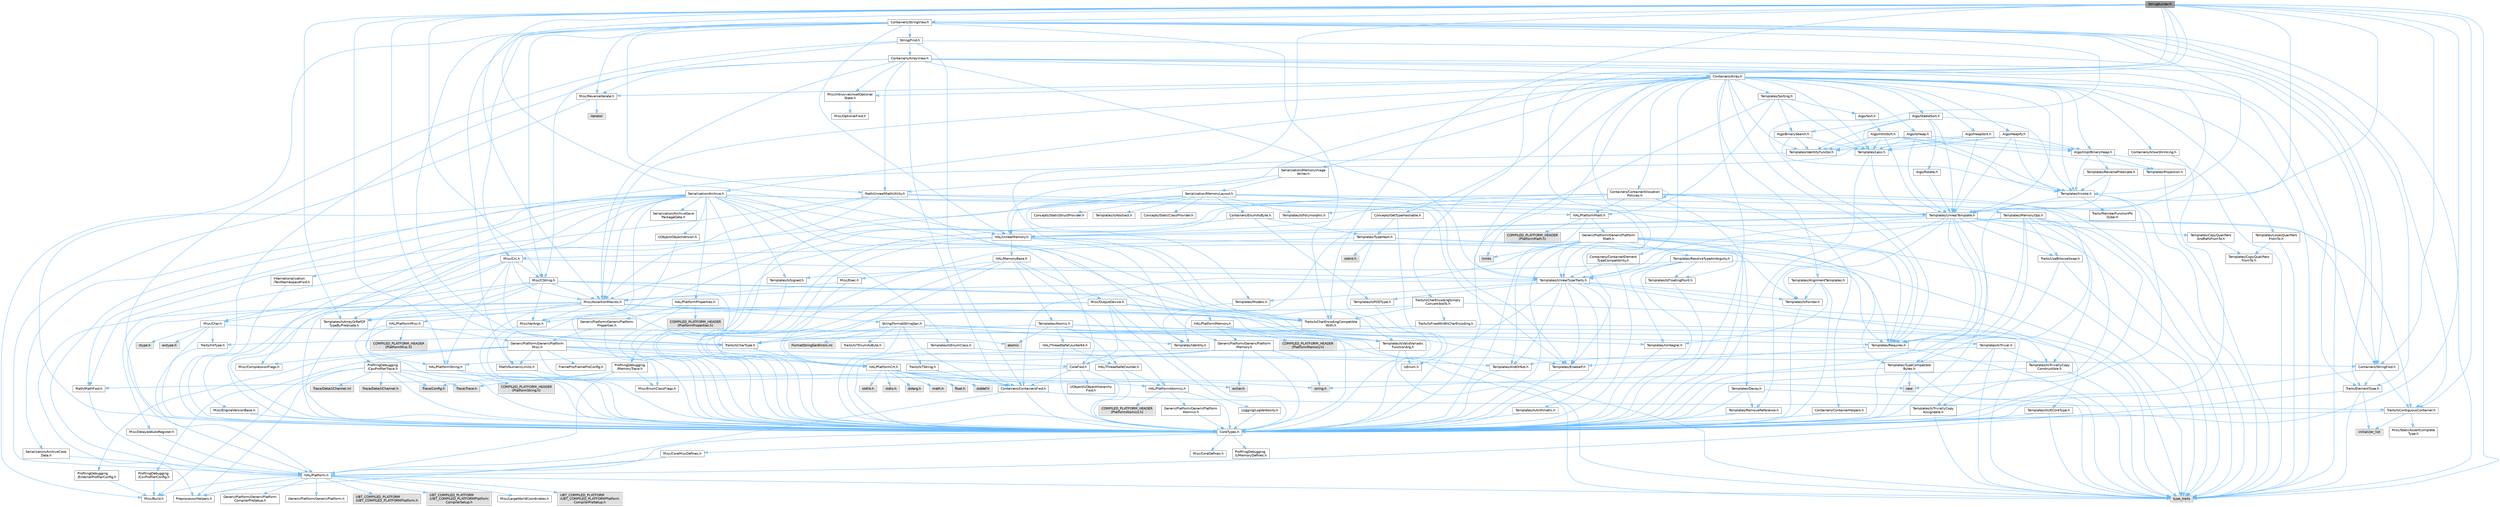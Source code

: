 digraph "StringBuilder.h"
{
 // INTERACTIVE_SVG=YES
 // LATEX_PDF_SIZE
  bgcolor="transparent";
  edge [fontname=Helvetica,fontsize=10,labelfontname=Helvetica,labelfontsize=10];
  node [fontname=Helvetica,fontsize=10,shape=box,height=0.2,width=0.4];
  Node1 [id="Node000001",label="StringBuilder.h",height=0.2,width=0.4,color="gray40", fillcolor="grey60", style="filled", fontcolor="black",tooltip=" "];
  Node1 -> Node2 [id="edge1_Node000001_Node000002",color="steelblue1",style="solid",tooltip=" "];
  Node2 [id="Node000002",label="Containers/StringFwd.h",height=0.2,width=0.4,color="grey40", fillcolor="white", style="filled",URL="$df/d37/StringFwd_8h.html",tooltip=" "];
  Node2 -> Node3 [id="edge2_Node000002_Node000003",color="steelblue1",style="solid",tooltip=" "];
  Node3 [id="Node000003",label="CoreTypes.h",height=0.2,width=0.4,color="grey40", fillcolor="white", style="filled",URL="$dc/dec/CoreTypes_8h.html",tooltip=" "];
  Node3 -> Node4 [id="edge3_Node000003_Node000004",color="steelblue1",style="solid",tooltip=" "];
  Node4 [id="Node000004",label="HAL/Platform.h",height=0.2,width=0.4,color="grey40", fillcolor="white", style="filled",URL="$d9/dd0/Platform_8h.html",tooltip=" "];
  Node4 -> Node5 [id="edge4_Node000004_Node000005",color="steelblue1",style="solid",tooltip=" "];
  Node5 [id="Node000005",label="Misc/Build.h",height=0.2,width=0.4,color="grey40", fillcolor="white", style="filled",URL="$d3/dbb/Build_8h.html",tooltip=" "];
  Node4 -> Node6 [id="edge5_Node000004_Node000006",color="steelblue1",style="solid",tooltip=" "];
  Node6 [id="Node000006",label="Misc/LargeWorldCoordinates.h",height=0.2,width=0.4,color="grey40", fillcolor="white", style="filled",URL="$d2/dcb/LargeWorldCoordinates_8h.html",tooltip=" "];
  Node4 -> Node7 [id="edge6_Node000004_Node000007",color="steelblue1",style="solid",tooltip=" "];
  Node7 [id="Node000007",label="type_traits",height=0.2,width=0.4,color="grey60", fillcolor="#E0E0E0", style="filled",tooltip=" "];
  Node4 -> Node8 [id="edge7_Node000004_Node000008",color="steelblue1",style="solid",tooltip=" "];
  Node8 [id="Node000008",label="PreprocessorHelpers.h",height=0.2,width=0.4,color="grey40", fillcolor="white", style="filled",URL="$db/ddb/PreprocessorHelpers_8h.html",tooltip=" "];
  Node4 -> Node9 [id="edge8_Node000004_Node000009",color="steelblue1",style="solid",tooltip=" "];
  Node9 [id="Node000009",label="UBT_COMPILED_PLATFORM\l/UBT_COMPILED_PLATFORMPlatform\lCompilerPreSetup.h",height=0.2,width=0.4,color="grey60", fillcolor="#E0E0E0", style="filled",tooltip=" "];
  Node4 -> Node10 [id="edge9_Node000004_Node000010",color="steelblue1",style="solid",tooltip=" "];
  Node10 [id="Node000010",label="GenericPlatform/GenericPlatform\lCompilerPreSetup.h",height=0.2,width=0.4,color="grey40", fillcolor="white", style="filled",URL="$d9/dc8/GenericPlatformCompilerPreSetup_8h.html",tooltip=" "];
  Node4 -> Node11 [id="edge10_Node000004_Node000011",color="steelblue1",style="solid",tooltip=" "];
  Node11 [id="Node000011",label="GenericPlatform/GenericPlatform.h",height=0.2,width=0.4,color="grey40", fillcolor="white", style="filled",URL="$d6/d84/GenericPlatform_8h.html",tooltip=" "];
  Node4 -> Node12 [id="edge11_Node000004_Node000012",color="steelblue1",style="solid",tooltip=" "];
  Node12 [id="Node000012",label="UBT_COMPILED_PLATFORM\l/UBT_COMPILED_PLATFORMPlatform.h",height=0.2,width=0.4,color="grey60", fillcolor="#E0E0E0", style="filled",tooltip=" "];
  Node4 -> Node13 [id="edge12_Node000004_Node000013",color="steelblue1",style="solid",tooltip=" "];
  Node13 [id="Node000013",label="UBT_COMPILED_PLATFORM\l/UBT_COMPILED_PLATFORMPlatform\lCompilerSetup.h",height=0.2,width=0.4,color="grey60", fillcolor="#E0E0E0", style="filled",tooltip=" "];
  Node3 -> Node14 [id="edge13_Node000003_Node000014",color="steelblue1",style="solid",tooltip=" "];
  Node14 [id="Node000014",label="ProfilingDebugging\l/UMemoryDefines.h",height=0.2,width=0.4,color="grey40", fillcolor="white", style="filled",URL="$d2/da2/UMemoryDefines_8h.html",tooltip=" "];
  Node3 -> Node15 [id="edge14_Node000003_Node000015",color="steelblue1",style="solid",tooltip=" "];
  Node15 [id="Node000015",label="Misc/CoreMiscDefines.h",height=0.2,width=0.4,color="grey40", fillcolor="white", style="filled",URL="$da/d38/CoreMiscDefines_8h.html",tooltip=" "];
  Node15 -> Node4 [id="edge15_Node000015_Node000004",color="steelblue1",style="solid",tooltip=" "];
  Node15 -> Node8 [id="edge16_Node000015_Node000008",color="steelblue1",style="solid",tooltip=" "];
  Node3 -> Node16 [id="edge17_Node000003_Node000016",color="steelblue1",style="solid",tooltip=" "];
  Node16 [id="Node000016",label="Misc/CoreDefines.h",height=0.2,width=0.4,color="grey40", fillcolor="white", style="filled",URL="$d3/dd2/CoreDefines_8h.html",tooltip=" "];
  Node2 -> Node17 [id="edge18_Node000002_Node000017",color="steelblue1",style="solid",tooltip=" "];
  Node17 [id="Node000017",label="Traits/ElementType.h",height=0.2,width=0.4,color="grey40", fillcolor="white", style="filled",URL="$d5/d4f/ElementType_8h.html",tooltip=" "];
  Node17 -> Node4 [id="edge19_Node000017_Node000004",color="steelblue1",style="solid",tooltip=" "];
  Node17 -> Node18 [id="edge20_Node000017_Node000018",color="steelblue1",style="solid",tooltip=" "];
  Node18 [id="Node000018",label="initializer_list",height=0.2,width=0.4,color="grey60", fillcolor="#E0E0E0", style="filled",tooltip=" "];
  Node17 -> Node7 [id="edge21_Node000017_Node000007",color="steelblue1",style="solid",tooltip=" "];
  Node2 -> Node19 [id="edge22_Node000002_Node000019",color="steelblue1",style="solid",tooltip=" "];
  Node19 [id="Node000019",label="Traits/IsContiguousContainer.h",height=0.2,width=0.4,color="grey40", fillcolor="white", style="filled",URL="$d5/d3c/IsContiguousContainer_8h.html",tooltip=" "];
  Node19 -> Node3 [id="edge23_Node000019_Node000003",color="steelblue1",style="solid",tooltip=" "];
  Node19 -> Node20 [id="edge24_Node000019_Node000020",color="steelblue1",style="solid",tooltip=" "];
  Node20 [id="Node000020",label="Misc/StaticAssertComplete\lType.h",height=0.2,width=0.4,color="grey40", fillcolor="white", style="filled",URL="$d5/d4e/StaticAssertCompleteType_8h.html",tooltip=" "];
  Node19 -> Node18 [id="edge25_Node000019_Node000018",color="steelblue1",style="solid",tooltip=" "];
  Node1 -> Node21 [id="edge26_Node000001_Node000021",color="steelblue1",style="solid",tooltip=" "];
  Node21 [id="Node000021",label="Containers/StringView.h",height=0.2,width=0.4,color="grey40", fillcolor="white", style="filled",URL="$dd/dea/StringView_8h.html",tooltip=" "];
  Node21 -> Node3 [id="edge27_Node000021_Node000003",color="steelblue1",style="solid",tooltip=" "];
  Node21 -> Node2 [id="edge28_Node000021_Node000002",color="steelblue1",style="solid",tooltip=" "];
  Node21 -> Node22 [id="edge29_Node000021_Node000022",color="steelblue1",style="solid",tooltip=" "];
  Node22 [id="Node000022",label="HAL/UnrealMemory.h",height=0.2,width=0.4,color="grey40", fillcolor="white", style="filled",URL="$d9/d96/UnrealMemory_8h.html",tooltip=" "];
  Node22 -> Node3 [id="edge30_Node000022_Node000003",color="steelblue1",style="solid",tooltip=" "];
  Node22 -> Node23 [id="edge31_Node000022_Node000023",color="steelblue1",style="solid",tooltip=" "];
  Node23 [id="Node000023",label="GenericPlatform/GenericPlatform\lMemory.h",height=0.2,width=0.4,color="grey40", fillcolor="white", style="filled",URL="$dd/d22/GenericPlatformMemory_8h.html",tooltip=" "];
  Node23 -> Node24 [id="edge32_Node000023_Node000024",color="steelblue1",style="solid",tooltip=" "];
  Node24 [id="Node000024",label="CoreFwd.h",height=0.2,width=0.4,color="grey40", fillcolor="white", style="filled",URL="$d1/d1e/CoreFwd_8h.html",tooltip=" "];
  Node24 -> Node3 [id="edge33_Node000024_Node000003",color="steelblue1",style="solid",tooltip=" "];
  Node24 -> Node25 [id="edge34_Node000024_Node000025",color="steelblue1",style="solid",tooltip=" "];
  Node25 [id="Node000025",label="Containers/ContainersFwd.h",height=0.2,width=0.4,color="grey40", fillcolor="white", style="filled",URL="$d4/d0a/ContainersFwd_8h.html",tooltip=" "];
  Node25 -> Node4 [id="edge35_Node000025_Node000004",color="steelblue1",style="solid",tooltip=" "];
  Node25 -> Node3 [id="edge36_Node000025_Node000003",color="steelblue1",style="solid",tooltip=" "];
  Node25 -> Node19 [id="edge37_Node000025_Node000019",color="steelblue1",style="solid",tooltip=" "];
  Node24 -> Node26 [id="edge38_Node000024_Node000026",color="steelblue1",style="solid",tooltip=" "];
  Node26 [id="Node000026",label="Math/MathFwd.h",height=0.2,width=0.4,color="grey40", fillcolor="white", style="filled",URL="$d2/d10/MathFwd_8h.html",tooltip=" "];
  Node26 -> Node4 [id="edge39_Node000026_Node000004",color="steelblue1",style="solid",tooltip=" "];
  Node24 -> Node27 [id="edge40_Node000024_Node000027",color="steelblue1",style="solid",tooltip=" "];
  Node27 [id="Node000027",label="UObject/UObjectHierarchy\lFwd.h",height=0.2,width=0.4,color="grey40", fillcolor="white", style="filled",URL="$d3/d13/UObjectHierarchyFwd_8h.html",tooltip=" "];
  Node23 -> Node3 [id="edge41_Node000023_Node000003",color="steelblue1",style="solid",tooltip=" "];
  Node23 -> Node28 [id="edge42_Node000023_Node000028",color="steelblue1",style="solid",tooltip=" "];
  Node28 [id="Node000028",label="HAL/PlatformString.h",height=0.2,width=0.4,color="grey40", fillcolor="white", style="filled",URL="$db/db5/PlatformString_8h.html",tooltip=" "];
  Node28 -> Node3 [id="edge43_Node000028_Node000003",color="steelblue1",style="solid",tooltip=" "];
  Node28 -> Node29 [id="edge44_Node000028_Node000029",color="steelblue1",style="solid",tooltip=" "];
  Node29 [id="Node000029",label="COMPILED_PLATFORM_HEADER\l(PlatformString.h)",height=0.2,width=0.4,color="grey60", fillcolor="#E0E0E0", style="filled",tooltip=" "];
  Node23 -> Node30 [id="edge45_Node000023_Node000030",color="steelblue1",style="solid",tooltip=" "];
  Node30 [id="Node000030",label="string.h",height=0.2,width=0.4,color="grey60", fillcolor="#E0E0E0", style="filled",tooltip=" "];
  Node23 -> Node31 [id="edge46_Node000023_Node000031",color="steelblue1",style="solid",tooltip=" "];
  Node31 [id="Node000031",label="wchar.h",height=0.2,width=0.4,color="grey60", fillcolor="#E0E0E0", style="filled",tooltip=" "];
  Node22 -> Node32 [id="edge47_Node000022_Node000032",color="steelblue1",style="solid",tooltip=" "];
  Node32 [id="Node000032",label="HAL/MemoryBase.h",height=0.2,width=0.4,color="grey40", fillcolor="white", style="filled",URL="$d6/d9f/MemoryBase_8h.html",tooltip=" "];
  Node32 -> Node3 [id="edge48_Node000032_Node000003",color="steelblue1",style="solid",tooltip=" "];
  Node32 -> Node33 [id="edge49_Node000032_Node000033",color="steelblue1",style="solid",tooltip=" "];
  Node33 [id="Node000033",label="HAL/PlatformAtomics.h",height=0.2,width=0.4,color="grey40", fillcolor="white", style="filled",URL="$d3/d36/PlatformAtomics_8h.html",tooltip=" "];
  Node33 -> Node3 [id="edge50_Node000033_Node000003",color="steelblue1",style="solid",tooltip=" "];
  Node33 -> Node34 [id="edge51_Node000033_Node000034",color="steelblue1",style="solid",tooltip=" "];
  Node34 [id="Node000034",label="GenericPlatform/GenericPlatform\lAtomics.h",height=0.2,width=0.4,color="grey40", fillcolor="white", style="filled",URL="$da/d72/GenericPlatformAtomics_8h.html",tooltip=" "];
  Node34 -> Node3 [id="edge52_Node000034_Node000003",color="steelblue1",style="solid",tooltip=" "];
  Node33 -> Node35 [id="edge53_Node000033_Node000035",color="steelblue1",style="solid",tooltip=" "];
  Node35 [id="Node000035",label="COMPILED_PLATFORM_HEADER\l(PlatformAtomics.h)",height=0.2,width=0.4,color="grey60", fillcolor="#E0E0E0", style="filled",tooltip=" "];
  Node32 -> Node36 [id="edge54_Node000032_Node000036",color="steelblue1",style="solid",tooltip=" "];
  Node36 [id="Node000036",label="HAL/PlatformCrt.h",height=0.2,width=0.4,color="grey40", fillcolor="white", style="filled",URL="$d8/d75/PlatformCrt_8h.html",tooltip=" "];
  Node36 -> Node37 [id="edge55_Node000036_Node000037",color="steelblue1",style="solid",tooltip=" "];
  Node37 [id="Node000037",label="new",height=0.2,width=0.4,color="grey60", fillcolor="#E0E0E0", style="filled",tooltip=" "];
  Node36 -> Node31 [id="edge56_Node000036_Node000031",color="steelblue1",style="solid",tooltip=" "];
  Node36 -> Node38 [id="edge57_Node000036_Node000038",color="steelblue1",style="solid",tooltip=" "];
  Node38 [id="Node000038",label="stddef.h",height=0.2,width=0.4,color="grey60", fillcolor="#E0E0E0", style="filled",tooltip=" "];
  Node36 -> Node39 [id="edge58_Node000036_Node000039",color="steelblue1",style="solid",tooltip=" "];
  Node39 [id="Node000039",label="stdlib.h",height=0.2,width=0.4,color="grey60", fillcolor="#E0E0E0", style="filled",tooltip=" "];
  Node36 -> Node40 [id="edge59_Node000036_Node000040",color="steelblue1",style="solid",tooltip=" "];
  Node40 [id="Node000040",label="stdio.h",height=0.2,width=0.4,color="grey60", fillcolor="#E0E0E0", style="filled",tooltip=" "];
  Node36 -> Node41 [id="edge60_Node000036_Node000041",color="steelblue1",style="solid",tooltip=" "];
  Node41 [id="Node000041",label="stdarg.h",height=0.2,width=0.4,color="grey60", fillcolor="#E0E0E0", style="filled",tooltip=" "];
  Node36 -> Node42 [id="edge61_Node000036_Node000042",color="steelblue1",style="solid",tooltip=" "];
  Node42 [id="Node000042",label="math.h",height=0.2,width=0.4,color="grey60", fillcolor="#E0E0E0", style="filled",tooltip=" "];
  Node36 -> Node43 [id="edge62_Node000036_Node000043",color="steelblue1",style="solid",tooltip=" "];
  Node43 [id="Node000043",label="float.h",height=0.2,width=0.4,color="grey60", fillcolor="#E0E0E0", style="filled",tooltip=" "];
  Node36 -> Node30 [id="edge63_Node000036_Node000030",color="steelblue1",style="solid",tooltip=" "];
  Node32 -> Node44 [id="edge64_Node000032_Node000044",color="steelblue1",style="solid",tooltip=" "];
  Node44 [id="Node000044",label="Misc/Exec.h",height=0.2,width=0.4,color="grey40", fillcolor="white", style="filled",URL="$de/ddb/Exec_8h.html",tooltip=" "];
  Node44 -> Node3 [id="edge65_Node000044_Node000003",color="steelblue1",style="solid",tooltip=" "];
  Node44 -> Node45 [id="edge66_Node000044_Node000045",color="steelblue1",style="solid",tooltip=" "];
  Node45 [id="Node000045",label="Misc/AssertionMacros.h",height=0.2,width=0.4,color="grey40", fillcolor="white", style="filled",URL="$d0/dfa/AssertionMacros_8h.html",tooltip=" "];
  Node45 -> Node3 [id="edge67_Node000045_Node000003",color="steelblue1",style="solid",tooltip=" "];
  Node45 -> Node4 [id="edge68_Node000045_Node000004",color="steelblue1",style="solid",tooltip=" "];
  Node45 -> Node46 [id="edge69_Node000045_Node000046",color="steelblue1",style="solid",tooltip=" "];
  Node46 [id="Node000046",label="HAL/PlatformMisc.h",height=0.2,width=0.4,color="grey40", fillcolor="white", style="filled",URL="$d0/df5/PlatformMisc_8h.html",tooltip=" "];
  Node46 -> Node3 [id="edge70_Node000046_Node000003",color="steelblue1",style="solid",tooltip=" "];
  Node46 -> Node47 [id="edge71_Node000046_Node000047",color="steelblue1",style="solid",tooltip=" "];
  Node47 [id="Node000047",label="GenericPlatform/GenericPlatform\lMisc.h",height=0.2,width=0.4,color="grey40", fillcolor="white", style="filled",URL="$db/d9a/GenericPlatformMisc_8h.html",tooltip=" "];
  Node47 -> Node2 [id="edge72_Node000047_Node000002",color="steelblue1",style="solid",tooltip=" "];
  Node47 -> Node24 [id="edge73_Node000047_Node000024",color="steelblue1",style="solid",tooltip=" "];
  Node47 -> Node3 [id="edge74_Node000047_Node000003",color="steelblue1",style="solid",tooltip=" "];
  Node47 -> Node48 [id="edge75_Node000047_Node000048",color="steelblue1",style="solid",tooltip=" "];
  Node48 [id="Node000048",label="FramePro/FrameProConfig.h",height=0.2,width=0.4,color="grey40", fillcolor="white", style="filled",URL="$d7/d90/FrameProConfig_8h.html",tooltip=" "];
  Node47 -> Node36 [id="edge76_Node000047_Node000036",color="steelblue1",style="solid",tooltip=" "];
  Node47 -> Node49 [id="edge77_Node000047_Node000049",color="steelblue1",style="solid",tooltip=" "];
  Node49 [id="Node000049",label="Math/NumericLimits.h",height=0.2,width=0.4,color="grey40", fillcolor="white", style="filled",URL="$df/d1b/NumericLimits_8h.html",tooltip=" "];
  Node49 -> Node3 [id="edge78_Node000049_Node000003",color="steelblue1",style="solid",tooltip=" "];
  Node47 -> Node50 [id="edge79_Node000047_Node000050",color="steelblue1",style="solid",tooltip=" "];
  Node50 [id="Node000050",label="Misc/CompressionFlags.h",height=0.2,width=0.4,color="grey40", fillcolor="white", style="filled",URL="$d9/d76/CompressionFlags_8h.html",tooltip=" "];
  Node47 -> Node51 [id="edge80_Node000047_Node000051",color="steelblue1",style="solid",tooltip=" "];
  Node51 [id="Node000051",label="Misc/EnumClassFlags.h",height=0.2,width=0.4,color="grey40", fillcolor="white", style="filled",URL="$d8/de7/EnumClassFlags_8h.html",tooltip=" "];
  Node47 -> Node52 [id="edge81_Node000047_Node000052",color="steelblue1",style="solid",tooltip=" "];
  Node52 [id="Node000052",label="ProfilingDebugging\l/CsvProfilerConfig.h",height=0.2,width=0.4,color="grey40", fillcolor="white", style="filled",URL="$d3/d88/CsvProfilerConfig_8h.html",tooltip=" "];
  Node52 -> Node5 [id="edge82_Node000052_Node000005",color="steelblue1",style="solid",tooltip=" "];
  Node47 -> Node53 [id="edge83_Node000047_Node000053",color="steelblue1",style="solid",tooltip=" "];
  Node53 [id="Node000053",label="ProfilingDebugging\l/ExternalProfilerConfig.h",height=0.2,width=0.4,color="grey40", fillcolor="white", style="filled",URL="$d3/dbb/ExternalProfilerConfig_8h.html",tooltip=" "];
  Node53 -> Node5 [id="edge84_Node000053_Node000005",color="steelblue1",style="solid",tooltip=" "];
  Node46 -> Node54 [id="edge85_Node000046_Node000054",color="steelblue1",style="solid",tooltip=" "];
  Node54 [id="Node000054",label="COMPILED_PLATFORM_HEADER\l(PlatformMisc.h)",height=0.2,width=0.4,color="grey60", fillcolor="#E0E0E0", style="filled",tooltip=" "];
  Node46 -> Node55 [id="edge86_Node000046_Node000055",color="steelblue1",style="solid",tooltip=" "];
  Node55 [id="Node000055",label="ProfilingDebugging\l/CpuProfilerTrace.h",height=0.2,width=0.4,color="grey40", fillcolor="white", style="filled",URL="$da/dcb/CpuProfilerTrace_8h.html",tooltip=" "];
  Node55 -> Node3 [id="edge87_Node000055_Node000003",color="steelblue1",style="solid",tooltip=" "];
  Node55 -> Node25 [id="edge88_Node000055_Node000025",color="steelblue1",style="solid",tooltip=" "];
  Node55 -> Node33 [id="edge89_Node000055_Node000033",color="steelblue1",style="solid",tooltip=" "];
  Node55 -> Node8 [id="edge90_Node000055_Node000008",color="steelblue1",style="solid",tooltip=" "];
  Node55 -> Node5 [id="edge91_Node000055_Node000005",color="steelblue1",style="solid",tooltip=" "];
  Node55 -> Node56 [id="edge92_Node000055_Node000056",color="steelblue1",style="solid",tooltip=" "];
  Node56 [id="Node000056",label="Trace/Config.h",height=0.2,width=0.4,color="grey60", fillcolor="#E0E0E0", style="filled",tooltip=" "];
  Node55 -> Node57 [id="edge93_Node000055_Node000057",color="steelblue1",style="solid",tooltip=" "];
  Node57 [id="Node000057",label="Trace/Detail/Channel.h",height=0.2,width=0.4,color="grey60", fillcolor="#E0E0E0", style="filled",tooltip=" "];
  Node55 -> Node58 [id="edge94_Node000055_Node000058",color="steelblue1",style="solid",tooltip=" "];
  Node58 [id="Node000058",label="Trace/Detail/Channel.inl",height=0.2,width=0.4,color="grey60", fillcolor="#E0E0E0", style="filled",tooltip=" "];
  Node55 -> Node59 [id="edge95_Node000055_Node000059",color="steelblue1",style="solid",tooltip=" "];
  Node59 [id="Node000059",label="Trace/Trace.h",height=0.2,width=0.4,color="grey60", fillcolor="#E0E0E0", style="filled",tooltip=" "];
  Node45 -> Node8 [id="edge96_Node000045_Node000008",color="steelblue1",style="solid",tooltip=" "];
  Node45 -> Node60 [id="edge97_Node000045_Node000060",color="steelblue1",style="solid",tooltip=" "];
  Node60 [id="Node000060",label="Templates/EnableIf.h",height=0.2,width=0.4,color="grey40", fillcolor="white", style="filled",URL="$d7/d60/EnableIf_8h.html",tooltip=" "];
  Node60 -> Node3 [id="edge98_Node000060_Node000003",color="steelblue1",style="solid",tooltip=" "];
  Node45 -> Node61 [id="edge99_Node000045_Node000061",color="steelblue1",style="solid",tooltip=" "];
  Node61 [id="Node000061",label="Templates/IsArrayOrRefOf\lTypeByPredicate.h",height=0.2,width=0.4,color="grey40", fillcolor="white", style="filled",URL="$d6/da1/IsArrayOrRefOfTypeByPredicate_8h.html",tooltip=" "];
  Node61 -> Node3 [id="edge100_Node000061_Node000003",color="steelblue1",style="solid",tooltip=" "];
  Node45 -> Node62 [id="edge101_Node000045_Node000062",color="steelblue1",style="solid",tooltip=" "];
  Node62 [id="Node000062",label="Templates/IsValidVariadic\lFunctionArg.h",height=0.2,width=0.4,color="grey40", fillcolor="white", style="filled",URL="$d0/dc8/IsValidVariadicFunctionArg_8h.html",tooltip=" "];
  Node62 -> Node3 [id="edge102_Node000062_Node000003",color="steelblue1",style="solid",tooltip=" "];
  Node62 -> Node63 [id="edge103_Node000062_Node000063",color="steelblue1",style="solid",tooltip=" "];
  Node63 [id="Node000063",label="IsEnum.h",height=0.2,width=0.4,color="grey40", fillcolor="white", style="filled",URL="$d4/de5/IsEnum_8h.html",tooltip=" "];
  Node62 -> Node7 [id="edge104_Node000062_Node000007",color="steelblue1",style="solid",tooltip=" "];
  Node45 -> Node64 [id="edge105_Node000045_Node000064",color="steelblue1",style="solid",tooltip=" "];
  Node64 [id="Node000064",label="Traits/IsCharEncodingCompatible\lWith.h",height=0.2,width=0.4,color="grey40", fillcolor="white", style="filled",URL="$df/dd1/IsCharEncodingCompatibleWith_8h.html",tooltip=" "];
  Node64 -> Node7 [id="edge106_Node000064_Node000007",color="steelblue1",style="solid",tooltip=" "];
  Node64 -> Node65 [id="edge107_Node000064_Node000065",color="steelblue1",style="solid",tooltip=" "];
  Node65 [id="Node000065",label="Traits/IsCharType.h",height=0.2,width=0.4,color="grey40", fillcolor="white", style="filled",URL="$db/d51/IsCharType_8h.html",tooltip=" "];
  Node65 -> Node3 [id="edge108_Node000065_Node000003",color="steelblue1",style="solid",tooltip=" "];
  Node45 -> Node66 [id="edge109_Node000045_Node000066",color="steelblue1",style="solid",tooltip=" "];
  Node66 [id="Node000066",label="Misc/VarArgs.h",height=0.2,width=0.4,color="grey40", fillcolor="white", style="filled",URL="$d5/d6f/VarArgs_8h.html",tooltip=" "];
  Node66 -> Node3 [id="edge110_Node000066_Node000003",color="steelblue1",style="solid",tooltip=" "];
  Node45 -> Node67 [id="edge111_Node000045_Node000067",color="steelblue1",style="solid",tooltip=" "];
  Node67 [id="Node000067",label="String/FormatStringSan.h",height=0.2,width=0.4,color="grey40", fillcolor="white", style="filled",URL="$d3/d8b/FormatStringSan_8h.html",tooltip=" "];
  Node67 -> Node7 [id="edge112_Node000067_Node000007",color="steelblue1",style="solid",tooltip=" "];
  Node67 -> Node3 [id="edge113_Node000067_Node000003",color="steelblue1",style="solid",tooltip=" "];
  Node67 -> Node68 [id="edge114_Node000067_Node000068",color="steelblue1",style="solid",tooltip=" "];
  Node68 [id="Node000068",label="Templates/Requires.h",height=0.2,width=0.4,color="grey40", fillcolor="white", style="filled",URL="$dc/d96/Requires_8h.html",tooltip=" "];
  Node68 -> Node60 [id="edge115_Node000068_Node000060",color="steelblue1",style="solid",tooltip=" "];
  Node68 -> Node7 [id="edge116_Node000068_Node000007",color="steelblue1",style="solid",tooltip=" "];
  Node67 -> Node69 [id="edge117_Node000067_Node000069",color="steelblue1",style="solid",tooltip=" "];
  Node69 [id="Node000069",label="Templates/Identity.h",height=0.2,width=0.4,color="grey40", fillcolor="white", style="filled",URL="$d0/dd5/Identity_8h.html",tooltip=" "];
  Node67 -> Node62 [id="edge118_Node000067_Node000062",color="steelblue1",style="solid",tooltip=" "];
  Node67 -> Node65 [id="edge119_Node000067_Node000065",color="steelblue1",style="solid",tooltip=" "];
  Node67 -> Node70 [id="edge120_Node000067_Node000070",color="steelblue1",style="solid",tooltip=" "];
  Node70 [id="Node000070",label="Traits/IsTEnumAsByte.h",height=0.2,width=0.4,color="grey40", fillcolor="white", style="filled",URL="$d1/de6/IsTEnumAsByte_8h.html",tooltip=" "];
  Node67 -> Node71 [id="edge121_Node000067_Node000071",color="steelblue1",style="solid",tooltip=" "];
  Node71 [id="Node000071",label="Traits/IsTString.h",height=0.2,width=0.4,color="grey40", fillcolor="white", style="filled",URL="$d0/df8/IsTString_8h.html",tooltip=" "];
  Node71 -> Node25 [id="edge122_Node000071_Node000025",color="steelblue1",style="solid",tooltip=" "];
  Node67 -> Node25 [id="edge123_Node000067_Node000025",color="steelblue1",style="solid",tooltip=" "];
  Node67 -> Node72 [id="edge124_Node000067_Node000072",color="steelblue1",style="solid",tooltip=" "];
  Node72 [id="Node000072",label="FormatStringSanErrors.inl",height=0.2,width=0.4,color="grey60", fillcolor="#E0E0E0", style="filled",tooltip=" "];
  Node45 -> Node73 [id="edge125_Node000045_Node000073",color="steelblue1",style="solid",tooltip=" "];
  Node73 [id="Node000073",label="atomic",height=0.2,width=0.4,color="grey60", fillcolor="#E0E0E0", style="filled",tooltip=" "];
  Node32 -> Node74 [id="edge126_Node000032_Node000074",color="steelblue1",style="solid",tooltip=" "];
  Node74 [id="Node000074",label="Misc/OutputDevice.h",height=0.2,width=0.4,color="grey40", fillcolor="white", style="filled",URL="$d7/d32/OutputDevice_8h.html",tooltip=" "];
  Node74 -> Node24 [id="edge127_Node000074_Node000024",color="steelblue1",style="solid",tooltip=" "];
  Node74 -> Node3 [id="edge128_Node000074_Node000003",color="steelblue1",style="solid",tooltip=" "];
  Node74 -> Node75 [id="edge129_Node000074_Node000075",color="steelblue1",style="solid",tooltip=" "];
  Node75 [id="Node000075",label="Logging/LogVerbosity.h",height=0.2,width=0.4,color="grey40", fillcolor="white", style="filled",URL="$d2/d8f/LogVerbosity_8h.html",tooltip=" "];
  Node75 -> Node3 [id="edge130_Node000075_Node000003",color="steelblue1",style="solid",tooltip=" "];
  Node74 -> Node66 [id="edge131_Node000074_Node000066",color="steelblue1",style="solid",tooltip=" "];
  Node74 -> Node61 [id="edge132_Node000074_Node000061",color="steelblue1",style="solid",tooltip=" "];
  Node74 -> Node62 [id="edge133_Node000074_Node000062",color="steelblue1",style="solid",tooltip=" "];
  Node74 -> Node64 [id="edge134_Node000074_Node000064",color="steelblue1",style="solid",tooltip=" "];
  Node32 -> Node76 [id="edge135_Node000032_Node000076",color="steelblue1",style="solid",tooltip=" "];
  Node76 [id="Node000076",label="Templates/Atomic.h",height=0.2,width=0.4,color="grey40", fillcolor="white", style="filled",URL="$d3/d91/Atomic_8h.html",tooltip=" "];
  Node76 -> Node77 [id="edge136_Node000076_Node000077",color="steelblue1",style="solid",tooltip=" "];
  Node77 [id="Node000077",label="HAL/ThreadSafeCounter.h",height=0.2,width=0.4,color="grey40", fillcolor="white", style="filled",URL="$dc/dc9/ThreadSafeCounter_8h.html",tooltip=" "];
  Node77 -> Node3 [id="edge137_Node000077_Node000003",color="steelblue1",style="solid",tooltip=" "];
  Node77 -> Node33 [id="edge138_Node000077_Node000033",color="steelblue1",style="solid",tooltip=" "];
  Node76 -> Node78 [id="edge139_Node000076_Node000078",color="steelblue1",style="solid",tooltip=" "];
  Node78 [id="Node000078",label="HAL/ThreadSafeCounter64.h",height=0.2,width=0.4,color="grey40", fillcolor="white", style="filled",URL="$d0/d12/ThreadSafeCounter64_8h.html",tooltip=" "];
  Node78 -> Node3 [id="edge140_Node000078_Node000003",color="steelblue1",style="solid",tooltip=" "];
  Node78 -> Node77 [id="edge141_Node000078_Node000077",color="steelblue1",style="solid",tooltip=" "];
  Node76 -> Node79 [id="edge142_Node000076_Node000079",color="steelblue1",style="solid",tooltip=" "];
  Node79 [id="Node000079",label="Templates/IsIntegral.h",height=0.2,width=0.4,color="grey40", fillcolor="white", style="filled",URL="$da/d64/IsIntegral_8h.html",tooltip=" "];
  Node79 -> Node3 [id="edge143_Node000079_Node000003",color="steelblue1",style="solid",tooltip=" "];
  Node76 -> Node80 [id="edge144_Node000076_Node000080",color="steelblue1",style="solid",tooltip=" "];
  Node80 [id="Node000080",label="Templates/IsTrivial.h",height=0.2,width=0.4,color="grey40", fillcolor="white", style="filled",URL="$da/d4c/IsTrivial_8h.html",tooltip=" "];
  Node80 -> Node81 [id="edge145_Node000080_Node000081",color="steelblue1",style="solid",tooltip=" "];
  Node81 [id="Node000081",label="Templates/AndOrNot.h",height=0.2,width=0.4,color="grey40", fillcolor="white", style="filled",URL="$db/d0a/AndOrNot_8h.html",tooltip=" "];
  Node81 -> Node3 [id="edge146_Node000081_Node000003",color="steelblue1",style="solid",tooltip=" "];
  Node80 -> Node82 [id="edge147_Node000080_Node000082",color="steelblue1",style="solid",tooltip=" "];
  Node82 [id="Node000082",label="Templates/IsTriviallyCopy\lConstructible.h",height=0.2,width=0.4,color="grey40", fillcolor="white", style="filled",URL="$d3/d78/IsTriviallyCopyConstructible_8h.html",tooltip=" "];
  Node82 -> Node3 [id="edge148_Node000082_Node000003",color="steelblue1",style="solid",tooltip=" "];
  Node82 -> Node7 [id="edge149_Node000082_Node000007",color="steelblue1",style="solid",tooltip=" "];
  Node80 -> Node83 [id="edge150_Node000080_Node000083",color="steelblue1",style="solid",tooltip=" "];
  Node83 [id="Node000083",label="Templates/IsTriviallyCopy\lAssignable.h",height=0.2,width=0.4,color="grey40", fillcolor="white", style="filled",URL="$d2/df2/IsTriviallyCopyAssignable_8h.html",tooltip=" "];
  Node83 -> Node3 [id="edge151_Node000083_Node000003",color="steelblue1",style="solid",tooltip=" "];
  Node83 -> Node7 [id="edge152_Node000083_Node000007",color="steelblue1",style="solid",tooltip=" "];
  Node80 -> Node7 [id="edge153_Node000080_Node000007",color="steelblue1",style="solid",tooltip=" "];
  Node76 -> Node84 [id="edge154_Node000076_Node000084",color="steelblue1",style="solid",tooltip=" "];
  Node84 [id="Node000084",label="Traits/IntType.h",height=0.2,width=0.4,color="grey40", fillcolor="white", style="filled",URL="$d7/deb/IntType_8h.html",tooltip=" "];
  Node84 -> Node4 [id="edge155_Node000084_Node000004",color="steelblue1",style="solid",tooltip=" "];
  Node76 -> Node73 [id="edge156_Node000076_Node000073",color="steelblue1",style="solid",tooltip=" "];
  Node22 -> Node85 [id="edge157_Node000022_Node000085",color="steelblue1",style="solid",tooltip=" "];
  Node85 [id="Node000085",label="HAL/PlatformMemory.h",height=0.2,width=0.4,color="grey40", fillcolor="white", style="filled",URL="$de/d68/PlatformMemory_8h.html",tooltip=" "];
  Node85 -> Node3 [id="edge158_Node000085_Node000003",color="steelblue1",style="solid",tooltip=" "];
  Node85 -> Node23 [id="edge159_Node000085_Node000023",color="steelblue1",style="solid",tooltip=" "];
  Node85 -> Node86 [id="edge160_Node000085_Node000086",color="steelblue1",style="solid",tooltip=" "];
  Node86 [id="Node000086",label="COMPILED_PLATFORM_HEADER\l(PlatformMemory.h)",height=0.2,width=0.4,color="grey60", fillcolor="#E0E0E0", style="filled",tooltip=" "];
  Node22 -> Node87 [id="edge161_Node000022_Node000087",color="steelblue1",style="solid",tooltip=" "];
  Node87 [id="Node000087",label="ProfilingDebugging\l/MemoryTrace.h",height=0.2,width=0.4,color="grey40", fillcolor="white", style="filled",URL="$da/dd7/MemoryTrace_8h.html",tooltip=" "];
  Node87 -> Node4 [id="edge162_Node000087_Node000004",color="steelblue1",style="solid",tooltip=" "];
  Node87 -> Node51 [id="edge163_Node000087_Node000051",color="steelblue1",style="solid",tooltip=" "];
  Node87 -> Node56 [id="edge164_Node000087_Node000056",color="steelblue1",style="solid",tooltip=" "];
  Node87 -> Node59 [id="edge165_Node000087_Node000059",color="steelblue1",style="solid",tooltip=" "];
  Node22 -> Node88 [id="edge166_Node000022_Node000088",color="steelblue1",style="solid",tooltip=" "];
  Node88 [id="Node000088",label="Templates/IsPointer.h",height=0.2,width=0.4,color="grey40", fillcolor="white", style="filled",URL="$d7/d05/IsPointer_8h.html",tooltip=" "];
  Node88 -> Node3 [id="edge167_Node000088_Node000003",color="steelblue1",style="solid",tooltip=" "];
  Node21 -> Node49 [id="edge168_Node000021_Node000049",color="steelblue1",style="solid",tooltip=" "];
  Node21 -> Node89 [id="edge169_Node000021_Node000089",color="steelblue1",style="solid",tooltip=" "];
  Node89 [id="Node000089",label="Math/UnrealMathUtility.h",height=0.2,width=0.4,color="grey40", fillcolor="white", style="filled",URL="$db/db8/UnrealMathUtility_8h.html",tooltip=" "];
  Node89 -> Node3 [id="edge170_Node000089_Node000003",color="steelblue1",style="solid",tooltip=" "];
  Node89 -> Node45 [id="edge171_Node000089_Node000045",color="steelblue1",style="solid",tooltip=" "];
  Node89 -> Node90 [id="edge172_Node000089_Node000090",color="steelblue1",style="solid",tooltip=" "];
  Node90 [id="Node000090",label="HAL/PlatformMath.h",height=0.2,width=0.4,color="grey40", fillcolor="white", style="filled",URL="$dc/d53/PlatformMath_8h.html",tooltip=" "];
  Node90 -> Node3 [id="edge173_Node000090_Node000003",color="steelblue1",style="solid",tooltip=" "];
  Node90 -> Node91 [id="edge174_Node000090_Node000091",color="steelblue1",style="solid",tooltip=" "];
  Node91 [id="Node000091",label="GenericPlatform/GenericPlatform\lMath.h",height=0.2,width=0.4,color="grey40", fillcolor="white", style="filled",URL="$d5/d79/GenericPlatformMath_8h.html",tooltip=" "];
  Node91 -> Node3 [id="edge175_Node000091_Node000003",color="steelblue1",style="solid",tooltip=" "];
  Node91 -> Node25 [id="edge176_Node000091_Node000025",color="steelblue1",style="solid",tooltip=" "];
  Node91 -> Node36 [id="edge177_Node000091_Node000036",color="steelblue1",style="solid",tooltip=" "];
  Node91 -> Node81 [id="edge178_Node000091_Node000081",color="steelblue1",style="solid",tooltip=" "];
  Node91 -> Node92 [id="edge179_Node000091_Node000092",color="steelblue1",style="solid",tooltip=" "];
  Node92 [id="Node000092",label="Templates/Decay.h",height=0.2,width=0.4,color="grey40", fillcolor="white", style="filled",URL="$dd/d0f/Decay_8h.html",tooltip=" "];
  Node92 -> Node3 [id="edge180_Node000092_Node000003",color="steelblue1",style="solid",tooltip=" "];
  Node92 -> Node93 [id="edge181_Node000092_Node000093",color="steelblue1",style="solid",tooltip=" "];
  Node93 [id="Node000093",label="Templates/RemoveReference.h",height=0.2,width=0.4,color="grey40", fillcolor="white", style="filled",URL="$da/dbe/RemoveReference_8h.html",tooltip=" "];
  Node93 -> Node3 [id="edge182_Node000093_Node000003",color="steelblue1",style="solid",tooltip=" "];
  Node92 -> Node7 [id="edge183_Node000092_Node000007",color="steelblue1",style="solid",tooltip=" "];
  Node91 -> Node94 [id="edge184_Node000091_Node000094",color="steelblue1",style="solid",tooltip=" "];
  Node94 [id="Node000094",label="Templates/IsFloatingPoint.h",height=0.2,width=0.4,color="grey40", fillcolor="white", style="filled",URL="$d3/d11/IsFloatingPoint_8h.html",tooltip=" "];
  Node94 -> Node3 [id="edge185_Node000094_Node000003",color="steelblue1",style="solid",tooltip=" "];
  Node91 -> Node95 [id="edge186_Node000091_Node000095",color="steelblue1",style="solid",tooltip=" "];
  Node95 [id="Node000095",label="Templates/UnrealTypeTraits.h",height=0.2,width=0.4,color="grey40", fillcolor="white", style="filled",URL="$d2/d2d/UnrealTypeTraits_8h.html",tooltip=" "];
  Node95 -> Node3 [id="edge187_Node000095_Node000003",color="steelblue1",style="solid",tooltip=" "];
  Node95 -> Node88 [id="edge188_Node000095_Node000088",color="steelblue1",style="solid",tooltip=" "];
  Node95 -> Node45 [id="edge189_Node000095_Node000045",color="steelblue1",style="solid",tooltip=" "];
  Node95 -> Node81 [id="edge190_Node000095_Node000081",color="steelblue1",style="solid",tooltip=" "];
  Node95 -> Node60 [id="edge191_Node000095_Node000060",color="steelblue1",style="solid",tooltip=" "];
  Node95 -> Node96 [id="edge192_Node000095_Node000096",color="steelblue1",style="solid",tooltip=" "];
  Node96 [id="Node000096",label="Templates/IsArithmetic.h",height=0.2,width=0.4,color="grey40", fillcolor="white", style="filled",URL="$d2/d5d/IsArithmetic_8h.html",tooltip=" "];
  Node96 -> Node3 [id="edge193_Node000096_Node000003",color="steelblue1",style="solid",tooltip=" "];
  Node95 -> Node63 [id="edge194_Node000095_Node000063",color="steelblue1",style="solid",tooltip=" "];
  Node95 -> Node97 [id="edge195_Node000095_Node000097",color="steelblue1",style="solid",tooltip=" "];
  Node97 [id="Node000097",label="Templates/Models.h",height=0.2,width=0.4,color="grey40", fillcolor="white", style="filled",URL="$d3/d0c/Models_8h.html",tooltip=" "];
  Node97 -> Node69 [id="edge196_Node000097_Node000069",color="steelblue1",style="solid",tooltip=" "];
  Node95 -> Node98 [id="edge197_Node000095_Node000098",color="steelblue1",style="solid",tooltip=" "];
  Node98 [id="Node000098",label="Templates/IsPODType.h",height=0.2,width=0.4,color="grey40", fillcolor="white", style="filled",URL="$d7/db1/IsPODType_8h.html",tooltip=" "];
  Node98 -> Node3 [id="edge198_Node000098_Node000003",color="steelblue1",style="solid",tooltip=" "];
  Node95 -> Node99 [id="edge199_Node000095_Node000099",color="steelblue1",style="solid",tooltip=" "];
  Node99 [id="Node000099",label="Templates/IsUECoreType.h",height=0.2,width=0.4,color="grey40", fillcolor="white", style="filled",URL="$d1/db8/IsUECoreType_8h.html",tooltip=" "];
  Node99 -> Node3 [id="edge200_Node000099_Node000003",color="steelblue1",style="solid",tooltip=" "];
  Node99 -> Node7 [id="edge201_Node000099_Node000007",color="steelblue1",style="solid",tooltip=" "];
  Node95 -> Node82 [id="edge202_Node000095_Node000082",color="steelblue1",style="solid",tooltip=" "];
  Node91 -> Node68 [id="edge203_Node000091_Node000068",color="steelblue1",style="solid",tooltip=" "];
  Node91 -> Node100 [id="edge204_Node000091_Node000100",color="steelblue1",style="solid",tooltip=" "];
  Node100 [id="Node000100",label="Templates/ResolveTypeAmbiguity.h",height=0.2,width=0.4,color="grey40", fillcolor="white", style="filled",URL="$df/d1f/ResolveTypeAmbiguity_8h.html",tooltip=" "];
  Node100 -> Node3 [id="edge205_Node000100_Node000003",color="steelblue1",style="solid",tooltip=" "];
  Node100 -> Node94 [id="edge206_Node000100_Node000094",color="steelblue1",style="solid",tooltip=" "];
  Node100 -> Node95 [id="edge207_Node000100_Node000095",color="steelblue1",style="solid",tooltip=" "];
  Node100 -> Node101 [id="edge208_Node000100_Node000101",color="steelblue1",style="solid",tooltip=" "];
  Node101 [id="Node000101",label="Templates/IsSigned.h",height=0.2,width=0.4,color="grey40", fillcolor="white", style="filled",URL="$d8/dd8/IsSigned_8h.html",tooltip=" "];
  Node101 -> Node3 [id="edge209_Node000101_Node000003",color="steelblue1",style="solid",tooltip=" "];
  Node100 -> Node79 [id="edge210_Node000100_Node000079",color="steelblue1",style="solid",tooltip=" "];
  Node100 -> Node68 [id="edge211_Node000100_Node000068",color="steelblue1",style="solid",tooltip=" "];
  Node91 -> Node102 [id="edge212_Node000091_Node000102",color="steelblue1",style="solid",tooltip=" "];
  Node102 [id="Node000102",label="Templates/TypeCompatible\lBytes.h",height=0.2,width=0.4,color="grey40", fillcolor="white", style="filled",URL="$df/d0a/TypeCompatibleBytes_8h.html",tooltip=" "];
  Node102 -> Node3 [id="edge213_Node000102_Node000003",color="steelblue1",style="solid",tooltip=" "];
  Node102 -> Node30 [id="edge214_Node000102_Node000030",color="steelblue1",style="solid",tooltip=" "];
  Node102 -> Node37 [id="edge215_Node000102_Node000037",color="steelblue1",style="solid",tooltip=" "];
  Node102 -> Node7 [id="edge216_Node000102_Node000007",color="steelblue1",style="solid",tooltip=" "];
  Node91 -> Node103 [id="edge217_Node000091_Node000103",color="steelblue1",style="solid",tooltip=" "];
  Node103 [id="Node000103",label="limits",height=0.2,width=0.4,color="grey60", fillcolor="#E0E0E0", style="filled",tooltip=" "];
  Node91 -> Node7 [id="edge218_Node000091_Node000007",color="steelblue1",style="solid",tooltip=" "];
  Node90 -> Node104 [id="edge219_Node000090_Node000104",color="steelblue1",style="solid",tooltip=" "];
  Node104 [id="Node000104",label="COMPILED_PLATFORM_HEADER\l(PlatformMath.h)",height=0.2,width=0.4,color="grey60", fillcolor="#E0E0E0", style="filled",tooltip=" "];
  Node89 -> Node26 [id="edge220_Node000089_Node000026",color="steelblue1",style="solid",tooltip=" "];
  Node89 -> Node69 [id="edge221_Node000089_Node000069",color="steelblue1",style="solid",tooltip=" "];
  Node89 -> Node68 [id="edge222_Node000089_Node000068",color="steelblue1",style="solid",tooltip=" "];
  Node21 -> Node105 [id="edge223_Node000021_Node000105",color="steelblue1",style="solid",tooltip=" "];
  Node105 [id="Node000105",label="Misc/Crc.h",height=0.2,width=0.4,color="grey40", fillcolor="white", style="filled",URL="$d4/dd2/Crc_8h.html",tooltip=" "];
  Node105 -> Node3 [id="edge224_Node000105_Node000003",color="steelblue1",style="solid",tooltip=" "];
  Node105 -> Node28 [id="edge225_Node000105_Node000028",color="steelblue1",style="solid",tooltip=" "];
  Node105 -> Node45 [id="edge226_Node000105_Node000045",color="steelblue1",style="solid",tooltip=" "];
  Node105 -> Node106 [id="edge227_Node000105_Node000106",color="steelblue1",style="solid",tooltip=" "];
  Node106 [id="Node000106",label="Misc/CString.h",height=0.2,width=0.4,color="grey40", fillcolor="white", style="filled",URL="$d2/d49/CString_8h.html",tooltip=" "];
  Node106 -> Node3 [id="edge228_Node000106_Node000003",color="steelblue1",style="solid",tooltip=" "];
  Node106 -> Node36 [id="edge229_Node000106_Node000036",color="steelblue1",style="solid",tooltip=" "];
  Node106 -> Node28 [id="edge230_Node000106_Node000028",color="steelblue1",style="solid",tooltip=" "];
  Node106 -> Node45 [id="edge231_Node000106_Node000045",color="steelblue1",style="solid",tooltip=" "];
  Node106 -> Node107 [id="edge232_Node000106_Node000107",color="steelblue1",style="solid",tooltip=" "];
  Node107 [id="Node000107",label="Misc/Char.h",height=0.2,width=0.4,color="grey40", fillcolor="white", style="filled",URL="$d0/d58/Char_8h.html",tooltip=" "];
  Node107 -> Node3 [id="edge233_Node000107_Node000003",color="steelblue1",style="solid",tooltip=" "];
  Node107 -> Node84 [id="edge234_Node000107_Node000084",color="steelblue1",style="solid",tooltip=" "];
  Node107 -> Node108 [id="edge235_Node000107_Node000108",color="steelblue1",style="solid",tooltip=" "];
  Node108 [id="Node000108",label="ctype.h",height=0.2,width=0.4,color="grey60", fillcolor="#E0E0E0", style="filled",tooltip=" "];
  Node107 -> Node109 [id="edge236_Node000107_Node000109",color="steelblue1",style="solid",tooltip=" "];
  Node109 [id="Node000109",label="wctype.h",height=0.2,width=0.4,color="grey60", fillcolor="#E0E0E0", style="filled",tooltip=" "];
  Node107 -> Node7 [id="edge237_Node000107_Node000007",color="steelblue1",style="solid",tooltip=" "];
  Node106 -> Node66 [id="edge238_Node000106_Node000066",color="steelblue1",style="solid",tooltip=" "];
  Node106 -> Node61 [id="edge239_Node000106_Node000061",color="steelblue1",style="solid",tooltip=" "];
  Node106 -> Node62 [id="edge240_Node000106_Node000062",color="steelblue1",style="solid",tooltip=" "];
  Node106 -> Node64 [id="edge241_Node000106_Node000064",color="steelblue1",style="solid",tooltip=" "];
  Node105 -> Node107 [id="edge242_Node000105_Node000107",color="steelblue1",style="solid",tooltip=" "];
  Node105 -> Node95 [id="edge243_Node000105_Node000095",color="steelblue1",style="solid",tooltip=" "];
  Node105 -> Node65 [id="edge244_Node000105_Node000065",color="steelblue1",style="solid",tooltip=" "];
  Node21 -> Node106 [id="edge245_Node000021_Node000106",color="steelblue1",style="solid",tooltip=" "];
  Node21 -> Node110 [id="edge246_Node000021_Node000110",color="steelblue1",style="solid",tooltip=" "];
  Node110 [id="Node000110",label="Misc/ReverseIterate.h",height=0.2,width=0.4,color="grey40", fillcolor="white", style="filled",URL="$db/de3/ReverseIterate_8h.html",tooltip=" "];
  Node110 -> Node4 [id="edge247_Node000110_Node000004",color="steelblue1",style="solid",tooltip=" "];
  Node110 -> Node111 [id="edge248_Node000110_Node000111",color="steelblue1",style="solid",tooltip=" "];
  Node111 [id="Node000111",label="iterator",height=0.2,width=0.4,color="grey60", fillcolor="#E0E0E0", style="filled",tooltip=" "];
  Node21 -> Node112 [id="edge249_Node000021_Node000112",color="steelblue1",style="solid",tooltip=" "];
  Node112 [id="Node000112",label="String/Find.h",height=0.2,width=0.4,color="grey40", fillcolor="white", style="filled",URL="$d7/dda/String_2Find_8h.html",tooltip=" "];
  Node112 -> Node113 [id="edge250_Node000112_Node000113",color="steelblue1",style="solid",tooltip=" "];
  Node113 [id="Node000113",label="Containers/ArrayView.h",height=0.2,width=0.4,color="grey40", fillcolor="white", style="filled",URL="$d7/df4/ArrayView_8h.html",tooltip=" "];
  Node113 -> Node3 [id="edge251_Node000113_Node000003",color="steelblue1",style="solid",tooltip=" "];
  Node113 -> Node25 [id="edge252_Node000113_Node000025",color="steelblue1",style="solid",tooltip=" "];
  Node113 -> Node45 [id="edge253_Node000113_Node000045",color="steelblue1",style="solid",tooltip=" "];
  Node113 -> Node110 [id="edge254_Node000113_Node000110",color="steelblue1",style="solid",tooltip=" "];
  Node113 -> Node114 [id="edge255_Node000113_Node000114",color="steelblue1",style="solid",tooltip=" "];
  Node114 [id="Node000114",label="Misc/IntrusiveUnsetOptional\lState.h",height=0.2,width=0.4,color="grey40", fillcolor="white", style="filled",URL="$d2/d0a/IntrusiveUnsetOptionalState_8h.html",tooltip=" "];
  Node114 -> Node115 [id="edge256_Node000114_Node000115",color="steelblue1",style="solid",tooltip=" "];
  Node115 [id="Node000115",label="Misc/OptionalFwd.h",height=0.2,width=0.4,color="grey40", fillcolor="white", style="filled",URL="$dc/d50/OptionalFwd_8h.html",tooltip=" "];
  Node113 -> Node116 [id="edge257_Node000113_Node000116",color="steelblue1",style="solid",tooltip=" "];
  Node116 [id="Node000116",label="Templates/Invoke.h",height=0.2,width=0.4,color="grey40", fillcolor="white", style="filled",URL="$d7/deb/Invoke_8h.html",tooltip=" "];
  Node116 -> Node3 [id="edge258_Node000116_Node000003",color="steelblue1",style="solid",tooltip=" "];
  Node116 -> Node117 [id="edge259_Node000116_Node000117",color="steelblue1",style="solid",tooltip=" "];
  Node117 [id="Node000117",label="Traits/MemberFunctionPtr\lOuter.h",height=0.2,width=0.4,color="grey40", fillcolor="white", style="filled",URL="$db/da7/MemberFunctionPtrOuter_8h.html",tooltip=" "];
  Node116 -> Node118 [id="edge260_Node000116_Node000118",color="steelblue1",style="solid",tooltip=" "];
  Node118 [id="Node000118",label="Templates/UnrealTemplate.h",height=0.2,width=0.4,color="grey40", fillcolor="white", style="filled",URL="$d4/d24/UnrealTemplate_8h.html",tooltip=" "];
  Node118 -> Node3 [id="edge261_Node000118_Node000003",color="steelblue1",style="solid",tooltip=" "];
  Node118 -> Node88 [id="edge262_Node000118_Node000088",color="steelblue1",style="solid",tooltip=" "];
  Node118 -> Node22 [id="edge263_Node000118_Node000022",color="steelblue1",style="solid",tooltip=" "];
  Node118 -> Node119 [id="edge264_Node000118_Node000119",color="steelblue1",style="solid",tooltip=" "];
  Node119 [id="Node000119",label="Templates/CopyQualifiers\lAndRefsFromTo.h",height=0.2,width=0.4,color="grey40", fillcolor="white", style="filled",URL="$d3/db3/CopyQualifiersAndRefsFromTo_8h.html",tooltip=" "];
  Node119 -> Node120 [id="edge265_Node000119_Node000120",color="steelblue1",style="solid",tooltip=" "];
  Node120 [id="Node000120",label="Templates/CopyQualifiers\lFromTo.h",height=0.2,width=0.4,color="grey40", fillcolor="white", style="filled",URL="$d5/db4/CopyQualifiersFromTo_8h.html",tooltip=" "];
  Node118 -> Node95 [id="edge266_Node000118_Node000095",color="steelblue1",style="solid",tooltip=" "];
  Node118 -> Node93 [id="edge267_Node000118_Node000093",color="steelblue1",style="solid",tooltip=" "];
  Node118 -> Node68 [id="edge268_Node000118_Node000068",color="steelblue1",style="solid",tooltip=" "];
  Node118 -> Node102 [id="edge269_Node000118_Node000102",color="steelblue1",style="solid",tooltip=" "];
  Node118 -> Node69 [id="edge270_Node000118_Node000069",color="steelblue1",style="solid",tooltip=" "];
  Node118 -> Node19 [id="edge271_Node000118_Node000019",color="steelblue1",style="solid",tooltip=" "];
  Node118 -> Node121 [id="edge272_Node000118_Node000121",color="steelblue1",style="solid",tooltip=" "];
  Node121 [id="Node000121",label="Traits/UseBitwiseSwap.h",height=0.2,width=0.4,color="grey40", fillcolor="white", style="filled",URL="$db/df3/UseBitwiseSwap_8h.html",tooltip=" "];
  Node121 -> Node3 [id="edge273_Node000121_Node000003",color="steelblue1",style="solid",tooltip=" "];
  Node121 -> Node7 [id="edge274_Node000121_Node000007",color="steelblue1",style="solid",tooltip=" "];
  Node118 -> Node7 [id="edge275_Node000118_Node000007",color="steelblue1",style="solid",tooltip=" "];
  Node116 -> Node7 [id="edge276_Node000116_Node000007",color="steelblue1",style="solid",tooltip=" "];
  Node113 -> Node95 [id="edge277_Node000113_Node000095",color="steelblue1",style="solid",tooltip=" "];
  Node113 -> Node17 [id="edge278_Node000113_Node000017",color="steelblue1",style="solid",tooltip=" "];
  Node113 -> Node122 [id="edge279_Node000113_Node000122",color="steelblue1",style="solid",tooltip=" "];
  Node122 [id="Node000122",label="Containers/Array.h",height=0.2,width=0.4,color="grey40", fillcolor="white", style="filled",URL="$df/dd0/Array_8h.html",tooltip=" "];
  Node122 -> Node3 [id="edge280_Node000122_Node000003",color="steelblue1",style="solid",tooltip=" "];
  Node122 -> Node45 [id="edge281_Node000122_Node000045",color="steelblue1",style="solid",tooltip=" "];
  Node122 -> Node114 [id="edge282_Node000122_Node000114",color="steelblue1",style="solid",tooltip=" "];
  Node122 -> Node110 [id="edge283_Node000122_Node000110",color="steelblue1",style="solid",tooltip=" "];
  Node122 -> Node22 [id="edge284_Node000122_Node000022",color="steelblue1",style="solid",tooltip=" "];
  Node122 -> Node95 [id="edge285_Node000122_Node000095",color="steelblue1",style="solid",tooltip=" "];
  Node122 -> Node118 [id="edge286_Node000122_Node000118",color="steelblue1",style="solid",tooltip=" "];
  Node122 -> Node123 [id="edge287_Node000122_Node000123",color="steelblue1",style="solid",tooltip=" "];
  Node123 [id="Node000123",label="Containers/AllowShrinking.h",height=0.2,width=0.4,color="grey40", fillcolor="white", style="filled",URL="$d7/d1a/AllowShrinking_8h.html",tooltip=" "];
  Node123 -> Node3 [id="edge288_Node000123_Node000003",color="steelblue1",style="solid",tooltip=" "];
  Node122 -> Node124 [id="edge289_Node000122_Node000124",color="steelblue1",style="solid",tooltip=" "];
  Node124 [id="Node000124",label="Containers/ContainerAllocation\lPolicies.h",height=0.2,width=0.4,color="grey40", fillcolor="white", style="filled",URL="$d7/dff/ContainerAllocationPolicies_8h.html",tooltip=" "];
  Node124 -> Node3 [id="edge290_Node000124_Node000003",color="steelblue1",style="solid",tooltip=" "];
  Node124 -> Node125 [id="edge291_Node000124_Node000125",color="steelblue1",style="solid",tooltip=" "];
  Node125 [id="Node000125",label="Containers/ContainerHelpers.h",height=0.2,width=0.4,color="grey40", fillcolor="white", style="filled",URL="$d7/d33/ContainerHelpers_8h.html",tooltip=" "];
  Node125 -> Node3 [id="edge292_Node000125_Node000003",color="steelblue1",style="solid",tooltip=" "];
  Node124 -> Node124 [id="edge293_Node000124_Node000124",color="steelblue1",style="solid",tooltip=" "];
  Node124 -> Node90 [id="edge294_Node000124_Node000090",color="steelblue1",style="solid",tooltip=" "];
  Node124 -> Node22 [id="edge295_Node000124_Node000022",color="steelblue1",style="solid",tooltip=" "];
  Node124 -> Node49 [id="edge296_Node000124_Node000049",color="steelblue1",style="solid",tooltip=" "];
  Node124 -> Node45 [id="edge297_Node000124_Node000045",color="steelblue1",style="solid",tooltip=" "];
  Node124 -> Node126 [id="edge298_Node000124_Node000126",color="steelblue1",style="solid",tooltip=" "];
  Node126 [id="Node000126",label="Templates/IsPolymorphic.h",height=0.2,width=0.4,color="grey40", fillcolor="white", style="filled",URL="$dc/d20/IsPolymorphic_8h.html",tooltip=" "];
  Node124 -> Node127 [id="edge299_Node000124_Node000127",color="steelblue1",style="solid",tooltip=" "];
  Node127 [id="Node000127",label="Templates/MemoryOps.h",height=0.2,width=0.4,color="grey40", fillcolor="white", style="filled",URL="$db/dea/MemoryOps_8h.html",tooltip=" "];
  Node127 -> Node3 [id="edge300_Node000127_Node000003",color="steelblue1",style="solid",tooltip=" "];
  Node127 -> Node22 [id="edge301_Node000127_Node000022",color="steelblue1",style="solid",tooltip=" "];
  Node127 -> Node83 [id="edge302_Node000127_Node000083",color="steelblue1",style="solid",tooltip=" "];
  Node127 -> Node82 [id="edge303_Node000127_Node000082",color="steelblue1",style="solid",tooltip=" "];
  Node127 -> Node68 [id="edge304_Node000127_Node000068",color="steelblue1",style="solid",tooltip=" "];
  Node127 -> Node95 [id="edge305_Node000127_Node000095",color="steelblue1",style="solid",tooltip=" "];
  Node127 -> Node121 [id="edge306_Node000127_Node000121",color="steelblue1",style="solid",tooltip=" "];
  Node127 -> Node37 [id="edge307_Node000127_Node000037",color="steelblue1",style="solid",tooltip=" "];
  Node127 -> Node7 [id="edge308_Node000127_Node000007",color="steelblue1",style="solid",tooltip=" "];
  Node124 -> Node102 [id="edge309_Node000124_Node000102",color="steelblue1",style="solid",tooltip=" "];
  Node124 -> Node7 [id="edge310_Node000124_Node000007",color="steelblue1",style="solid",tooltip=" "];
  Node122 -> Node128 [id="edge311_Node000122_Node000128",color="steelblue1",style="solid",tooltip=" "];
  Node128 [id="Node000128",label="Containers/ContainerElement\lTypeCompatibility.h",height=0.2,width=0.4,color="grey40", fillcolor="white", style="filled",URL="$df/ddf/ContainerElementTypeCompatibility_8h.html",tooltip=" "];
  Node128 -> Node3 [id="edge312_Node000128_Node000003",color="steelblue1",style="solid",tooltip=" "];
  Node128 -> Node95 [id="edge313_Node000128_Node000095",color="steelblue1",style="solid",tooltip=" "];
  Node122 -> Node129 [id="edge314_Node000122_Node000129",color="steelblue1",style="solid",tooltip=" "];
  Node129 [id="Node000129",label="Serialization/Archive.h",height=0.2,width=0.4,color="grey40", fillcolor="white", style="filled",URL="$d7/d3b/Archive_8h.html",tooltip=" "];
  Node129 -> Node24 [id="edge315_Node000129_Node000024",color="steelblue1",style="solid",tooltip=" "];
  Node129 -> Node3 [id="edge316_Node000129_Node000003",color="steelblue1",style="solid",tooltip=" "];
  Node129 -> Node130 [id="edge317_Node000129_Node000130",color="steelblue1",style="solid",tooltip=" "];
  Node130 [id="Node000130",label="HAL/PlatformProperties.h",height=0.2,width=0.4,color="grey40", fillcolor="white", style="filled",URL="$d9/db0/PlatformProperties_8h.html",tooltip=" "];
  Node130 -> Node3 [id="edge318_Node000130_Node000003",color="steelblue1",style="solid",tooltip=" "];
  Node130 -> Node131 [id="edge319_Node000130_Node000131",color="steelblue1",style="solid",tooltip=" "];
  Node131 [id="Node000131",label="GenericPlatform/GenericPlatform\lProperties.h",height=0.2,width=0.4,color="grey40", fillcolor="white", style="filled",URL="$d2/dcd/GenericPlatformProperties_8h.html",tooltip=" "];
  Node131 -> Node3 [id="edge320_Node000131_Node000003",color="steelblue1",style="solid",tooltip=" "];
  Node131 -> Node47 [id="edge321_Node000131_Node000047",color="steelblue1",style="solid",tooltip=" "];
  Node130 -> Node132 [id="edge322_Node000130_Node000132",color="steelblue1",style="solid",tooltip=" "];
  Node132 [id="Node000132",label="COMPILED_PLATFORM_HEADER\l(PlatformProperties.h)",height=0.2,width=0.4,color="grey60", fillcolor="#E0E0E0", style="filled",tooltip=" "];
  Node129 -> Node133 [id="edge323_Node000129_Node000133",color="steelblue1",style="solid",tooltip=" "];
  Node133 [id="Node000133",label="Internationalization\l/TextNamespaceFwd.h",height=0.2,width=0.4,color="grey40", fillcolor="white", style="filled",URL="$d8/d97/TextNamespaceFwd_8h.html",tooltip=" "];
  Node133 -> Node3 [id="edge324_Node000133_Node000003",color="steelblue1",style="solid",tooltip=" "];
  Node129 -> Node26 [id="edge325_Node000129_Node000026",color="steelblue1",style="solid",tooltip=" "];
  Node129 -> Node45 [id="edge326_Node000129_Node000045",color="steelblue1",style="solid",tooltip=" "];
  Node129 -> Node5 [id="edge327_Node000129_Node000005",color="steelblue1",style="solid",tooltip=" "];
  Node129 -> Node50 [id="edge328_Node000129_Node000050",color="steelblue1",style="solid",tooltip=" "];
  Node129 -> Node134 [id="edge329_Node000129_Node000134",color="steelblue1",style="solid",tooltip=" "];
  Node134 [id="Node000134",label="Misc/EngineVersionBase.h",height=0.2,width=0.4,color="grey40", fillcolor="white", style="filled",URL="$d5/d2b/EngineVersionBase_8h.html",tooltip=" "];
  Node134 -> Node3 [id="edge330_Node000134_Node000003",color="steelblue1",style="solid",tooltip=" "];
  Node129 -> Node66 [id="edge331_Node000129_Node000066",color="steelblue1",style="solid",tooltip=" "];
  Node129 -> Node135 [id="edge332_Node000129_Node000135",color="steelblue1",style="solid",tooltip=" "];
  Node135 [id="Node000135",label="Serialization/ArchiveCook\lData.h",height=0.2,width=0.4,color="grey40", fillcolor="white", style="filled",URL="$dc/db6/ArchiveCookData_8h.html",tooltip=" "];
  Node135 -> Node4 [id="edge333_Node000135_Node000004",color="steelblue1",style="solid",tooltip=" "];
  Node129 -> Node136 [id="edge334_Node000129_Node000136",color="steelblue1",style="solid",tooltip=" "];
  Node136 [id="Node000136",label="Serialization/ArchiveSave\lPackageData.h",height=0.2,width=0.4,color="grey40", fillcolor="white", style="filled",URL="$d1/d37/ArchiveSavePackageData_8h.html",tooltip=" "];
  Node129 -> Node60 [id="edge335_Node000129_Node000060",color="steelblue1",style="solid",tooltip=" "];
  Node129 -> Node61 [id="edge336_Node000129_Node000061",color="steelblue1",style="solid",tooltip=" "];
  Node129 -> Node137 [id="edge337_Node000129_Node000137",color="steelblue1",style="solid",tooltip=" "];
  Node137 [id="Node000137",label="Templates/IsEnumClass.h",height=0.2,width=0.4,color="grey40", fillcolor="white", style="filled",URL="$d7/d15/IsEnumClass_8h.html",tooltip=" "];
  Node137 -> Node3 [id="edge338_Node000137_Node000003",color="steelblue1",style="solid",tooltip=" "];
  Node137 -> Node81 [id="edge339_Node000137_Node000081",color="steelblue1",style="solid",tooltip=" "];
  Node129 -> Node101 [id="edge340_Node000129_Node000101",color="steelblue1",style="solid",tooltip=" "];
  Node129 -> Node62 [id="edge341_Node000129_Node000062",color="steelblue1",style="solid",tooltip=" "];
  Node129 -> Node118 [id="edge342_Node000129_Node000118",color="steelblue1",style="solid",tooltip=" "];
  Node129 -> Node64 [id="edge343_Node000129_Node000064",color="steelblue1",style="solid",tooltip=" "];
  Node129 -> Node138 [id="edge344_Node000129_Node000138",color="steelblue1",style="solid",tooltip=" "];
  Node138 [id="Node000138",label="UObject/ObjectVersion.h",height=0.2,width=0.4,color="grey40", fillcolor="white", style="filled",URL="$da/d63/ObjectVersion_8h.html",tooltip=" "];
  Node138 -> Node3 [id="edge345_Node000138_Node000003",color="steelblue1",style="solid",tooltip=" "];
  Node122 -> Node139 [id="edge346_Node000122_Node000139",color="steelblue1",style="solid",tooltip=" "];
  Node139 [id="Node000139",label="Serialization/MemoryImage\lWriter.h",height=0.2,width=0.4,color="grey40", fillcolor="white", style="filled",URL="$d0/d08/MemoryImageWriter_8h.html",tooltip=" "];
  Node139 -> Node3 [id="edge347_Node000139_Node000003",color="steelblue1",style="solid",tooltip=" "];
  Node139 -> Node140 [id="edge348_Node000139_Node000140",color="steelblue1",style="solid",tooltip=" "];
  Node140 [id="Node000140",label="Serialization/MemoryLayout.h",height=0.2,width=0.4,color="grey40", fillcolor="white", style="filled",URL="$d7/d66/MemoryLayout_8h.html",tooltip=" "];
  Node140 -> Node141 [id="edge349_Node000140_Node000141",color="steelblue1",style="solid",tooltip=" "];
  Node141 [id="Node000141",label="Concepts/StaticClassProvider.h",height=0.2,width=0.4,color="grey40", fillcolor="white", style="filled",URL="$dd/d83/StaticClassProvider_8h.html",tooltip=" "];
  Node140 -> Node142 [id="edge350_Node000140_Node000142",color="steelblue1",style="solid",tooltip=" "];
  Node142 [id="Node000142",label="Concepts/StaticStructProvider.h",height=0.2,width=0.4,color="grey40", fillcolor="white", style="filled",URL="$d5/d77/StaticStructProvider_8h.html",tooltip=" "];
  Node140 -> Node143 [id="edge351_Node000140_Node000143",color="steelblue1",style="solid",tooltip=" "];
  Node143 [id="Node000143",label="Containers/EnumAsByte.h",height=0.2,width=0.4,color="grey40", fillcolor="white", style="filled",URL="$d6/d9a/EnumAsByte_8h.html",tooltip=" "];
  Node143 -> Node3 [id="edge352_Node000143_Node000003",color="steelblue1",style="solid",tooltip=" "];
  Node143 -> Node98 [id="edge353_Node000143_Node000098",color="steelblue1",style="solid",tooltip=" "];
  Node143 -> Node144 [id="edge354_Node000143_Node000144",color="steelblue1",style="solid",tooltip=" "];
  Node144 [id="Node000144",label="Templates/TypeHash.h",height=0.2,width=0.4,color="grey40", fillcolor="white", style="filled",URL="$d1/d62/TypeHash_8h.html",tooltip=" "];
  Node144 -> Node3 [id="edge355_Node000144_Node000003",color="steelblue1",style="solid",tooltip=" "];
  Node144 -> Node68 [id="edge356_Node000144_Node000068",color="steelblue1",style="solid",tooltip=" "];
  Node144 -> Node105 [id="edge357_Node000144_Node000105",color="steelblue1",style="solid",tooltip=" "];
  Node144 -> Node145 [id="edge358_Node000144_Node000145",color="steelblue1",style="solid",tooltip=" "];
  Node145 [id="Node000145",label="stdint.h",height=0.2,width=0.4,color="grey60", fillcolor="#E0E0E0", style="filled",tooltip=" "];
  Node144 -> Node7 [id="edge359_Node000144_Node000007",color="steelblue1",style="solid",tooltip=" "];
  Node140 -> Node2 [id="edge360_Node000140_Node000002",color="steelblue1",style="solid",tooltip=" "];
  Node140 -> Node22 [id="edge361_Node000140_Node000022",color="steelblue1",style="solid",tooltip=" "];
  Node140 -> Node146 [id="edge362_Node000140_Node000146",color="steelblue1",style="solid",tooltip=" "];
  Node146 [id="Node000146",label="Misc/DelayedAutoRegister.h",height=0.2,width=0.4,color="grey40", fillcolor="white", style="filled",URL="$d1/dda/DelayedAutoRegister_8h.html",tooltip=" "];
  Node146 -> Node4 [id="edge363_Node000146_Node000004",color="steelblue1",style="solid",tooltip=" "];
  Node140 -> Node60 [id="edge364_Node000140_Node000060",color="steelblue1",style="solid",tooltip=" "];
  Node140 -> Node147 [id="edge365_Node000140_Node000147",color="steelblue1",style="solid",tooltip=" "];
  Node147 [id="Node000147",label="Templates/IsAbstract.h",height=0.2,width=0.4,color="grey40", fillcolor="white", style="filled",URL="$d8/db7/IsAbstract_8h.html",tooltip=" "];
  Node140 -> Node126 [id="edge366_Node000140_Node000126",color="steelblue1",style="solid",tooltip=" "];
  Node140 -> Node97 [id="edge367_Node000140_Node000097",color="steelblue1",style="solid",tooltip=" "];
  Node140 -> Node118 [id="edge368_Node000140_Node000118",color="steelblue1",style="solid",tooltip=" "];
  Node122 -> Node148 [id="edge369_Node000122_Node000148",color="steelblue1",style="solid",tooltip=" "];
  Node148 [id="Node000148",label="Algo/Heapify.h",height=0.2,width=0.4,color="grey40", fillcolor="white", style="filled",URL="$d0/d2a/Heapify_8h.html",tooltip=" "];
  Node148 -> Node149 [id="edge370_Node000148_Node000149",color="steelblue1",style="solid",tooltip=" "];
  Node149 [id="Node000149",label="Algo/Impl/BinaryHeap.h",height=0.2,width=0.4,color="grey40", fillcolor="white", style="filled",URL="$d7/da3/Algo_2Impl_2BinaryHeap_8h.html",tooltip=" "];
  Node149 -> Node116 [id="edge371_Node000149_Node000116",color="steelblue1",style="solid",tooltip=" "];
  Node149 -> Node150 [id="edge372_Node000149_Node000150",color="steelblue1",style="solid",tooltip=" "];
  Node150 [id="Node000150",label="Templates/Projection.h",height=0.2,width=0.4,color="grey40", fillcolor="white", style="filled",URL="$d7/df0/Projection_8h.html",tooltip=" "];
  Node150 -> Node7 [id="edge373_Node000150_Node000007",color="steelblue1",style="solid",tooltip=" "];
  Node149 -> Node151 [id="edge374_Node000149_Node000151",color="steelblue1",style="solid",tooltip=" "];
  Node151 [id="Node000151",label="Templates/ReversePredicate.h",height=0.2,width=0.4,color="grey40", fillcolor="white", style="filled",URL="$d8/d28/ReversePredicate_8h.html",tooltip=" "];
  Node151 -> Node116 [id="edge375_Node000151_Node000116",color="steelblue1",style="solid",tooltip=" "];
  Node151 -> Node118 [id="edge376_Node000151_Node000118",color="steelblue1",style="solid",tooltip=" "];
  Node149 -> Node7 [id="edge377_Node000149_Node000007",color="steelblue1",style="solid",tooltip=" "];
  Node148 -> Node152 [id="edge378_Node000148_Node000152",color="steelblue1",style="solid",tooltip=" "];
  Node152 [id="Node000152",label="Templates/IdentityFunctor.h",height=0.2,width=0.4,color="grey40", fillcolor="white", style="filled",URL="$d7/d2e/IdentityFunctor_8h.html",tooltip=" "];
  Node152 -> Node4 [id="edge379_Node000152_Node000004",color="steelblue1",style="solid",tooltip=" "];
  Node148 -> Node116 [id="edge380_Node000148_Node000116",color="steelblue1",style="solid",tooltip=" "];
  Node148 -> Node153 [id="edge381_Node000148_Node000153",color="steelblue1",style="solid",tooltip=" "];
  Node153 [id="Node000153",label="Templates/Less.h",height=0.2,width=0.4,color="grey40", fillcolor="white", style="filled",URL="$de/dc8/Less_8h.html",tooltip=" "];
  Node153 -> Node3 [id="edge382_Node000153_Node000003",color="steelblue1",style="solid",tooltip=" "];
  Node153 -> Node118 [id="edge383_Node000153_Node000118",color="steelblue1",style="solid",tooltip=" "];
  Node148 -> Node118 [id="edge384_Node000148_Node000118",color="steelblue1",style="solid",tooltip=" "];
  Node122 -> Node154 [id="edge385_Node000122_Node000154",color="steelblue1",style="solid",tooltip=" "];
  Node154 [id="Node000154",label="Algo/HeapSort.h",height=0.2,width=0.4,color="grey40", fillcolor="white", style="filled",URL="$d3/d92/HeapSort_8h.html",tooltip=" "];
  Node154 -> Node149 [id="edge386_Node000154_Node000149",color="steelblue1",style="solid",tooltip=" "];
  Node154 -> Node152 [id="edge387_Node000154_Node000152",color="steelblue1",style="solid",tooltip=" "];
  Node154 -> Node153 [id="edge388_Node000154_Node000153",color="steelblue1",style="solid",tooltip=" "];
  Node154 -> Node118 [id="edge389_Node000154_Node000118",color="steelblue1",style="solid",tooltip=" "];
  Node122 -> Node155 [id="edge390_Node000122_Node000155",color="steelblue1",style="solid",tooltip=" "];
  Node155 [id="Node000155",label="Algo/IsHeap.h",height=0.2,width=0.4,color="grey40", fillcolor="white", style="filled",URL="$de/d32/IsHeap_8h.html",tooltip=" "];
  Node155 -> Node149 [id="edge391_Node000155_Node000149",color="steelblue1",style="solid",tooltip=" "];
  Node155 -> Node152 [id="edge392_Node000155_Node000152",color="steelblue1",style="solid",tooltip=" "];
  Node155 -> Node116 [id="edge393_Node000155_Node000116",color="steelblue1",style="solid",tooltip=" "];
  Node155 -> Node153 [id="edge394_Node000155_Node000153",color="steelblue1",style="solid",tooltip=" "];
  Node155 -> Node118 [id="edge395_Node000155_Node000118",color="steelblue1",style="solid",tooltip=" "];
  Node122 -> Node149 [id="edge396_Node000122_Node000149",color="steelblue1",style="solid",tooltip=" "];
  Node122 -> Node156 [id="edge397_Node000122_Node000156",color="steelblue1",style="solid",tooltip=" "];
  Node156 [id="Node000156",label="Algo/StableSort.h",height=0.2,width=0.4,color="grey40", fillcolor="white", style="filled",URL="$d7/d3c/StableSort_8h.html",tooltip=" "];
  Node156 -> Node157 [id="edge398_Node000156_Node000157",color="steelblue1",style="solid",tooltip=" "];
  Node157 [id="Node000157",label="Algo/BinarySearch.h",height=0.2,width=0.4,color="grey40", fillcolor="white", style="filled",URL="$db/db4/BinarySearch_8h.html",tooltip=" "];
  Node157 -> Node152 [id="edge399_Node000157_Node000152",color="steelblue1",style="solid",tooltip=" "];
  Node157 -> Node116 [id="edge400_Node000157_Node000116",color="steelblue1",style="solid",tooltip=" "];
  Node157 -> Node153 [id="edge401_Node000157_Node000153",color="steelblue1",style="solid",tooltip=" "];
  Node156 -> Node158 [id="edge402_Node000156_Node000158",color="steelblue1",style="solid",tooltip=" "];
  Node158 [id="Node000158",label="Algo/Rotate.h",height=0.2,width=0.4,color="grey40", fillcolor="white", style="filled",URL="$dd/da7/Rotate_8h.html",tooltip=" "];
  Node158 -> Node118 [id="edge403_Node000158_Node000118",color="steelblue1",style="solid",tooltip=" "];
  Node156 -> Node152 [id="edge404_Node000156_Node000152",color="steelblue1",style="solid",tooltip=" "];
  Node156 -> Node116 [id="edge405_Node000156_Node000116",color="steelblue1",style="solid",tooltip=" "];
  Node156 -> Node153 [id="edge406_Node000156_Node000153",color="steelblue1",style="solid",tooltip=" "];
  Node156 -> Node118 [id="edge407_Node000156_Node000118",color="steelblue1",style="solid",tooltip=" "];
  Node122 -> Node159 [id="edge408_Node000122_Node000159",color="steelblue1",style="solid",tooltip=" "];
  Node159 [id="Node000159",label="Concepts/GetTypeHashable.h",height=0.2,width=0.4,color="grey40", fillcolor="white", style="filled",URL="$d3/da2/GetTypeHashable_8h.html",tooltip=" "];
  Node159 -> Node3 [id="edge409_Node000159_Node000003",color="steelblue1",style="solid",tooltip=" "];
  Node159 -> Node144 [id="edge410_Node000159_Node000144",color="steelblue1",style="solid",tooltip=" "];
  Node122 -> Node152 [id="edge411_Node000122_Node000152",color="steelblue1",style="solid",tooltip=" "];
  Node122 -> Node116 [id="edge412_Node000122_Node000116",color="steelblue1",style="solid",tooltip=" "];
  Node122 -> Node153 [id="edge413_Node000122_Node000153",color="steelblue1",style="solid",tooltip=" "];
  Node122 -> Node160 [id="edge414_Node000122_Node000160",color="steelblue1",style="solid",tooltip=" "];
  Node160 [id="Node000160",label="Templates/LosesQualifiers\lFromTo.h",height=0.2,width=0.4,color="grey40", fillcolor="white", style="filled",URL="$d2/db3/LosesQualifiersFromTo_8h.html",tooltip=" "];
  Node160 -> Node120 [id="edge415_Node000160_Node000120",color="steelblue1",style="solid",tooltip=" "];
  Node160 -> Node7 [id="edge416_Node000160_Node000007",color="steelblue1",style="solid",tooltip=" "];
  Node122 -> Node68 [id="edge417_Node000122_Node000068",color="steelblue1",style="solid",tooltip=" "];
  Node122 -> Node161 [id="edge418_Node000122_Node000161",color="steelblue1",style="solid",tooltip=" "];
  Node161 [id="Node000161",label="Templates/Sorting.h",height=0.2,width=0.4,color="grey40", fillcolor="white", style="filled",URL="$d3/d9e/Sorting_8h.html",tooltip=" "];
  Node161 -> Node3 [id="edge419_Node000161_Node000003",color="steelblue1",style="solid",tooltip=" "];
  Node161 -> Node157 [id="edge420_Node000161_Node000157",color="steelblue1",style="solid",tooltip=" "];
  Node161 -> Node162 [id="edge421_Node000161_Node000162",color="steelblue1",style="solid",tooltip=" "];
  Node162 [id="Node000162",label="Algo/Sort.h",height=0.2,width=0.4,color="grey40", fillcolor="white", style="filled",URL="$d1/d87/Sort_8h.html",tooltip=" "];
  Node162 -> Node163 [id="edge422_Node000162_Node000163",color="steelblue1",style="solid",tooltip=" "];
  Node163 [id="Node000163",label="Algo/IntroSort.h",height=0.2,width=0.4,color="grey40", fillcolor="white", style="filled",URL="$d3/db3/IntroSort_8h.html",tooltip=" "];
  Node163 -> Node149 [id="edge423_Node000163_Node000149",color="steelblue1",style="solid",tooltip=" "];
  Node163 -> Node89 [id="edge424_Node000163_Node000089",color="steelblue1",style="solid",tooltip=" "];
  Node163 -> Node152 [id="edge425_Node000163_Node000152",color="steelblue1",style="solid",tooltip=" "];
  Node163 -> Node116 [id="edge426_Node000163_Node000116",color="steelblue1",style="solid",tooltip=" "];
  Node163 -> Node150 [id="edge427_Node000163_Node000150",color="steelblue1",style="solid",tooltip=" "];
  Node163 -> Node153 [id="edge428_Node000163_Node000153",color="steelblue1",style="solid",tooltip=" "];
  Node163 -> Node118 [id="edge429_Node000163_Node000118",color="steelblue1",style="solid",tooltip=" "];
  Node161 -> Node90 [id="edge430_Node000161_Node000090",color="steelblue1",style="solid",tooltip=" "];
  Node161 -> Node153 [id="edge431_Node000161_Node000153",color="steelblue1",style="solid",tooltip=" "];
  Node122 -> Node164 [id="edge432_Node000122_Node000164",color="steelblue1",style="solid",tooltip=" "];
  Node164 [id="Node000164",label="Templates/AlignmentTemplates.h",height=0.2,width=0.4,color="grey40", fillcolor="white", style="filled",URL="$dd/d32/AlignmentTemplates_8h.html",tooltip=" "];
  Node164 -> Node3 [id="edge433_Node000164_Node000003",color="steelblue1",style="solid",tooltip=" "];
  Node164 -> Node79 [id="edge434_Node000164_Node000079",color="steelblue1",style="solid",tooltip=" "];
  Node164 -> Node88 [id="edge435_Node000164_Node000088",color="steelblue1",style="solid",tooltip=" "];
  Node122 -> Node17 [id="edge436_Node000122_Node000017",color="steelblue1",style="solid",tooltip=" "];
  Node122 -> Node103 [id="edge437_Node000122_Node000103",color="steelblue1",style="solid",tooltip=" "];
  Node122 -> Node7 [id="edge438_Node000122_Node000007",color="steelblue1",style="solid",tooltip=" "];
  Node113 -> Node89 [id="edge439_Node000113_Node000089",color="steelblue1",style="solid",tooltip=" "];
  Node113 -> Node7 [id="edge440_Node000113_Node000007",color="steelblue1",style="solid",tooltip=" "];
  Node112 -> Node25 [id="edge441_Node000112_Node000025",color="steelblue1",style="solid",tooltip=" "];
  Node112 -> Node2 [id="edge442_Node000112_Node000002",color="steelblue1",style="solid",tooltip=" "];
  Node112 -> Node3 [id="edge443_Node000112_Node000003",color="steelblue1",style="solid",tooltip=" "];
  Node112 -> Node106 [id="edge444_Node000112_Node000106",color="steelblue1",style="solid",tooltip=" "];
  Node21 -> Node68 [id="edge445_Node000021_Node000068",color="steelblue1",style="solid",tooltip=" "];
  Node21 -> Node118 [id="edge446_Node000021_Node000118",color="steelblue1",style="solid",tooltip=" "];
  Node21 -> Node17 [id="edge447_Node000021_Node000017",color="steelblue1",style="solid",tooltip=" "];
  Node21 -> Node64 [id="edge448_Node000021_Node000064",color="steelblue1",style="solid",tooltip=" "];
  Node21 -> Node65 [id="edge449_Node000021_Node000065",color="steelblue1",style="solid",tooltip=" "];
  Node21 -> Node19 [id="edge450_Node000021_Node000019",color="steelblue1",style="solid",tooltip=" "];
  Node21 -> Node7 [id="edge451_Node000021_Node000007",color="steelblue1",style="solid",tooltip=" "];
  Node1 -> Node3 [id="edge452_Node000001_Node000003",color="steelblue1",style="solid",tooltip=" "];
  Node1 -> Node28 [id="edge453_Node000001_Node000028",color="steelblue1",style="solid",tooltip=" "];
  Node1 -> Node22 [id="edge454_Node000001_Node000022",color="steelblue1",style="solid",tooltip=" "];
  Node1 -> Node45 [id="edge455_Node000001_Node000045",color="steelblue1",style="solid",tooltip=" "];
  Node1 -> Node106 [id="edge456_Node000001_Node000106",color="steelblue1",style="solid",tooltip=" "];
  Node1 -> Node60 [id="edge457_Node000001_Node000060",color="steelblue1",style="solid",tooltip=" "];
  Node1 -> Node61 [id="edge458_Node000001_Node000061",color="steelblue1",style="solid",tooltip=" "];
  Node1 -> Node62 [id="edge459_Node000001_Node000062",color="steelblue1",style="solid",tooltip=" "];
  Node1 -> Node68 [id="edge460_Node000001_Node000068",color="steelblue1",style="solid",tooltip=" "];
  Node1 -> Node118 [id="edge461_Node000001_Node000118",color="steelblue1",style="solid",tooltip=" "];
  Node1 -> Node95 [id="edge462_Node000001_Node000095",color="steelblue1",style="solid",tooltip=" "];
  Node1 -> Node64 [id="edge463_Node000001_Node000064",color="steelblue1",style="solid",tooltip=" "];
  Node1 -> Node165 [id="edge464_Node000001_Node000165",color="steelblue1",style="solid",tooltip=" "];
  Node165 [id="Node000165",label="Traits/IsCharEncodingSimply\lConvertibleTo.h",height=0.2,width=0.4,color="grey40", fillcolor="white", style="filled",URL="$d4/dee/IsCharEncodingSimplyConvertibleTo_8h.html",tooltip=" "];
  Node165 -> Node7 [id="edge465_Node000165_Node000007",color="steelblue1",style="solid",tooltip=" "];
  Node165 -> Node64 [id="edge466_Node000165_Node000064",color="steelblue1",style="solid",tooltip=" "];
  Node165 -> Node166 [id="edge467_Node000165_Node000166",color="steelblue1",style="solid",tooltip=" "];
  Node166 [id="Node000166",label="Traits/IsFixedWidthCharEncoding.h",height=0.2,width=0.4,color="grey40", fillcolor="white", style="filled",URL="$dc/d9e/IsFixedWidthCharEncoding_8h.html",tooltip=" "];
  Node166 -> Node7 [id="edge468_Node000166_Node000007",color="steelblue1",style="solid",tooltip=" "];
  Node166 -> Node65 [id="edge469_Node000166_Node000065",color="steelblue1",style="solid",tooltip=" "];
  Node165 -> Node65 [id="edge470_Node000165_Node000065",color="steelblue1",style="solid",tooltip=" "];
  Node1 -> Node65 [id="edge471_Node000001_Node000065",color="steelblue1",style="solid",tooltip=" "];
  Node1 -> Node19 [id="edge472_Node000001_Node000019",color="steelblue1",style="solid",tooltip=" "];
  Node1 -> Node7 [id="edge473_Node000001_Node000007",color="steelblue1",style="solid",tooltip=" "];
}
